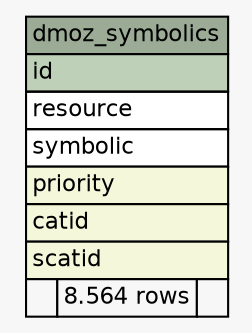 // dot 2.17.20080109.0540 on Windows Vista 6.0
digraph "dmoz_symbolics" {
  graph [
    rankdir="RL"
    bgcolor="#f7f7f7"
  ];
  node [
    fontname="Helvetica"
    fontsize="11"
    shape="plaintext"
  ];
  edge [
    arrowsize="0.8"
  ];
  "dmoz_symbolics" [
    label=<
    <TABLE BORDER="0" CELLBORDER="1" CELLSPACING="0" BGCOLOR="#ffffff">
      <TR><TD PORT="dmoz_symbolics.heading" COLSPAN="3" BGCOLOR="#9bab96" ALIGN="CENTER">dmoz_symbolics</TD></TR>
      <TR><TD PORT="id" COLSPAN="3" BGCOLOR="#bed1b8" ALIGN="LEFT">id</TD></TR>
      <TR><TD PORT="resource" COLSPAN="3" ALIGN="LEFT">resource</TD></TR>
      <TR><TD PORT="symbolic" COLSPAN="3" ALIGN="LEFT">symbolic</TD></TR>
      <TR><TD PORT="priority" COLSPAN="3" BGCOLOR="#f4f7da" ALIGN="LEFT">priority</TD></TR>
      <TR><TD PORT="catid" COLSPAN="3" BGCOLOR="#f4f7da" ALIGN="LEFT">catid</TD></TR>
      <TR><TD PORT="scatid" COLSPAN="3" BGCOLOR="#f4f7da" ALIGN="LEFT">scatid</TD></TR>
      <TR><TD ALIGN="LEFT" BGCOLOR="#f7f7f7">  </TD><TD ALIGN="RIGHT" BGCOLOR="#f7f7f7">8.564 rows</TD><TD ALIGN="RIGHT" BGCOLOR="#f7f7f7">  </TD></TR>
    </TABLE>>
    URL="tables/dmoz_symbolics.html#"
    tooltip="dmoz_symbolics"
  ];
}

